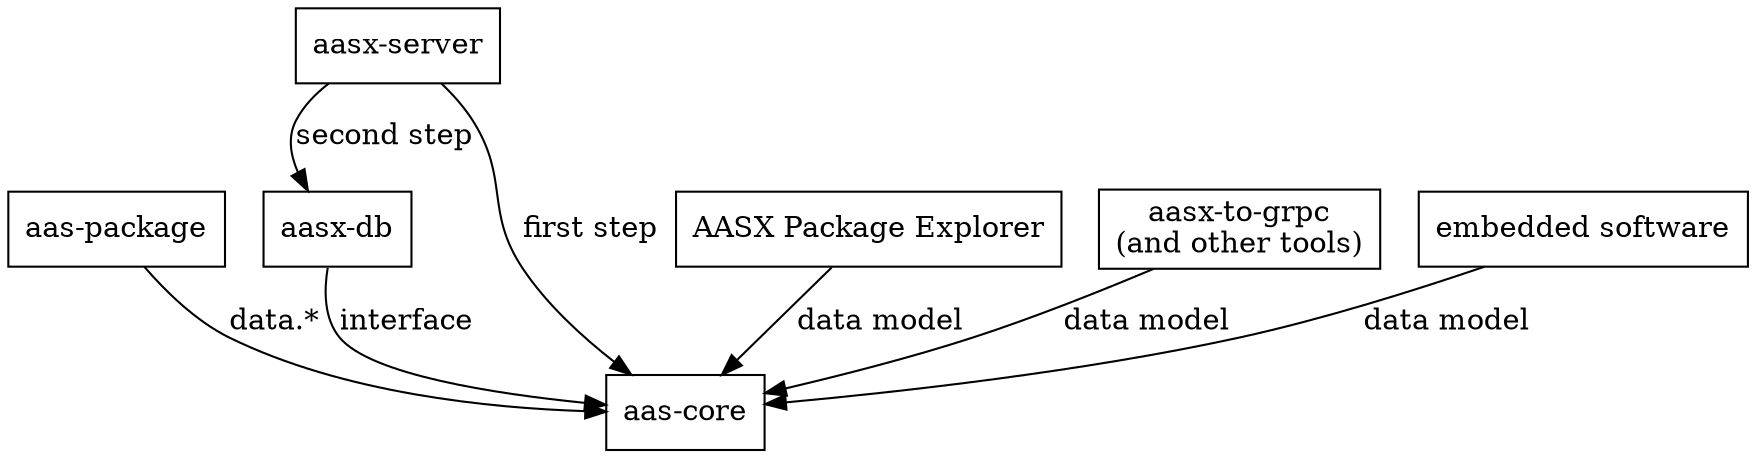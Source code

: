 digraph G {
    aasx_db [label="aasx-db", shape=box]
    aas_package [label="aas-package", shape=box]
    aasx_server [label="aasx-server", shape=box]
    aasx_package_explorer [label="AASX Package Explorer", shape=box]
    aas_core [label="aas-core", shape=box]
    aasx_to_grpc [label="aasx-to-grpc\n(and other tools)", shape=box]
    embedded_software [label="embedded software", shape=box]

    aasx_db -> aas_core [label="interface"]
    aas_package -> aas_core [label="data.*"]
    aasx_server -> aas_core [label="first step"]
    aasx_server -> aasx_db [label="second step"]
    aasx_to_grpc -> aas_core [label=" data model"]
    aasx_package_explorer -> aas_core [label=" data model"]
    embedded_software -> aas_core [label=" data model"]
}
